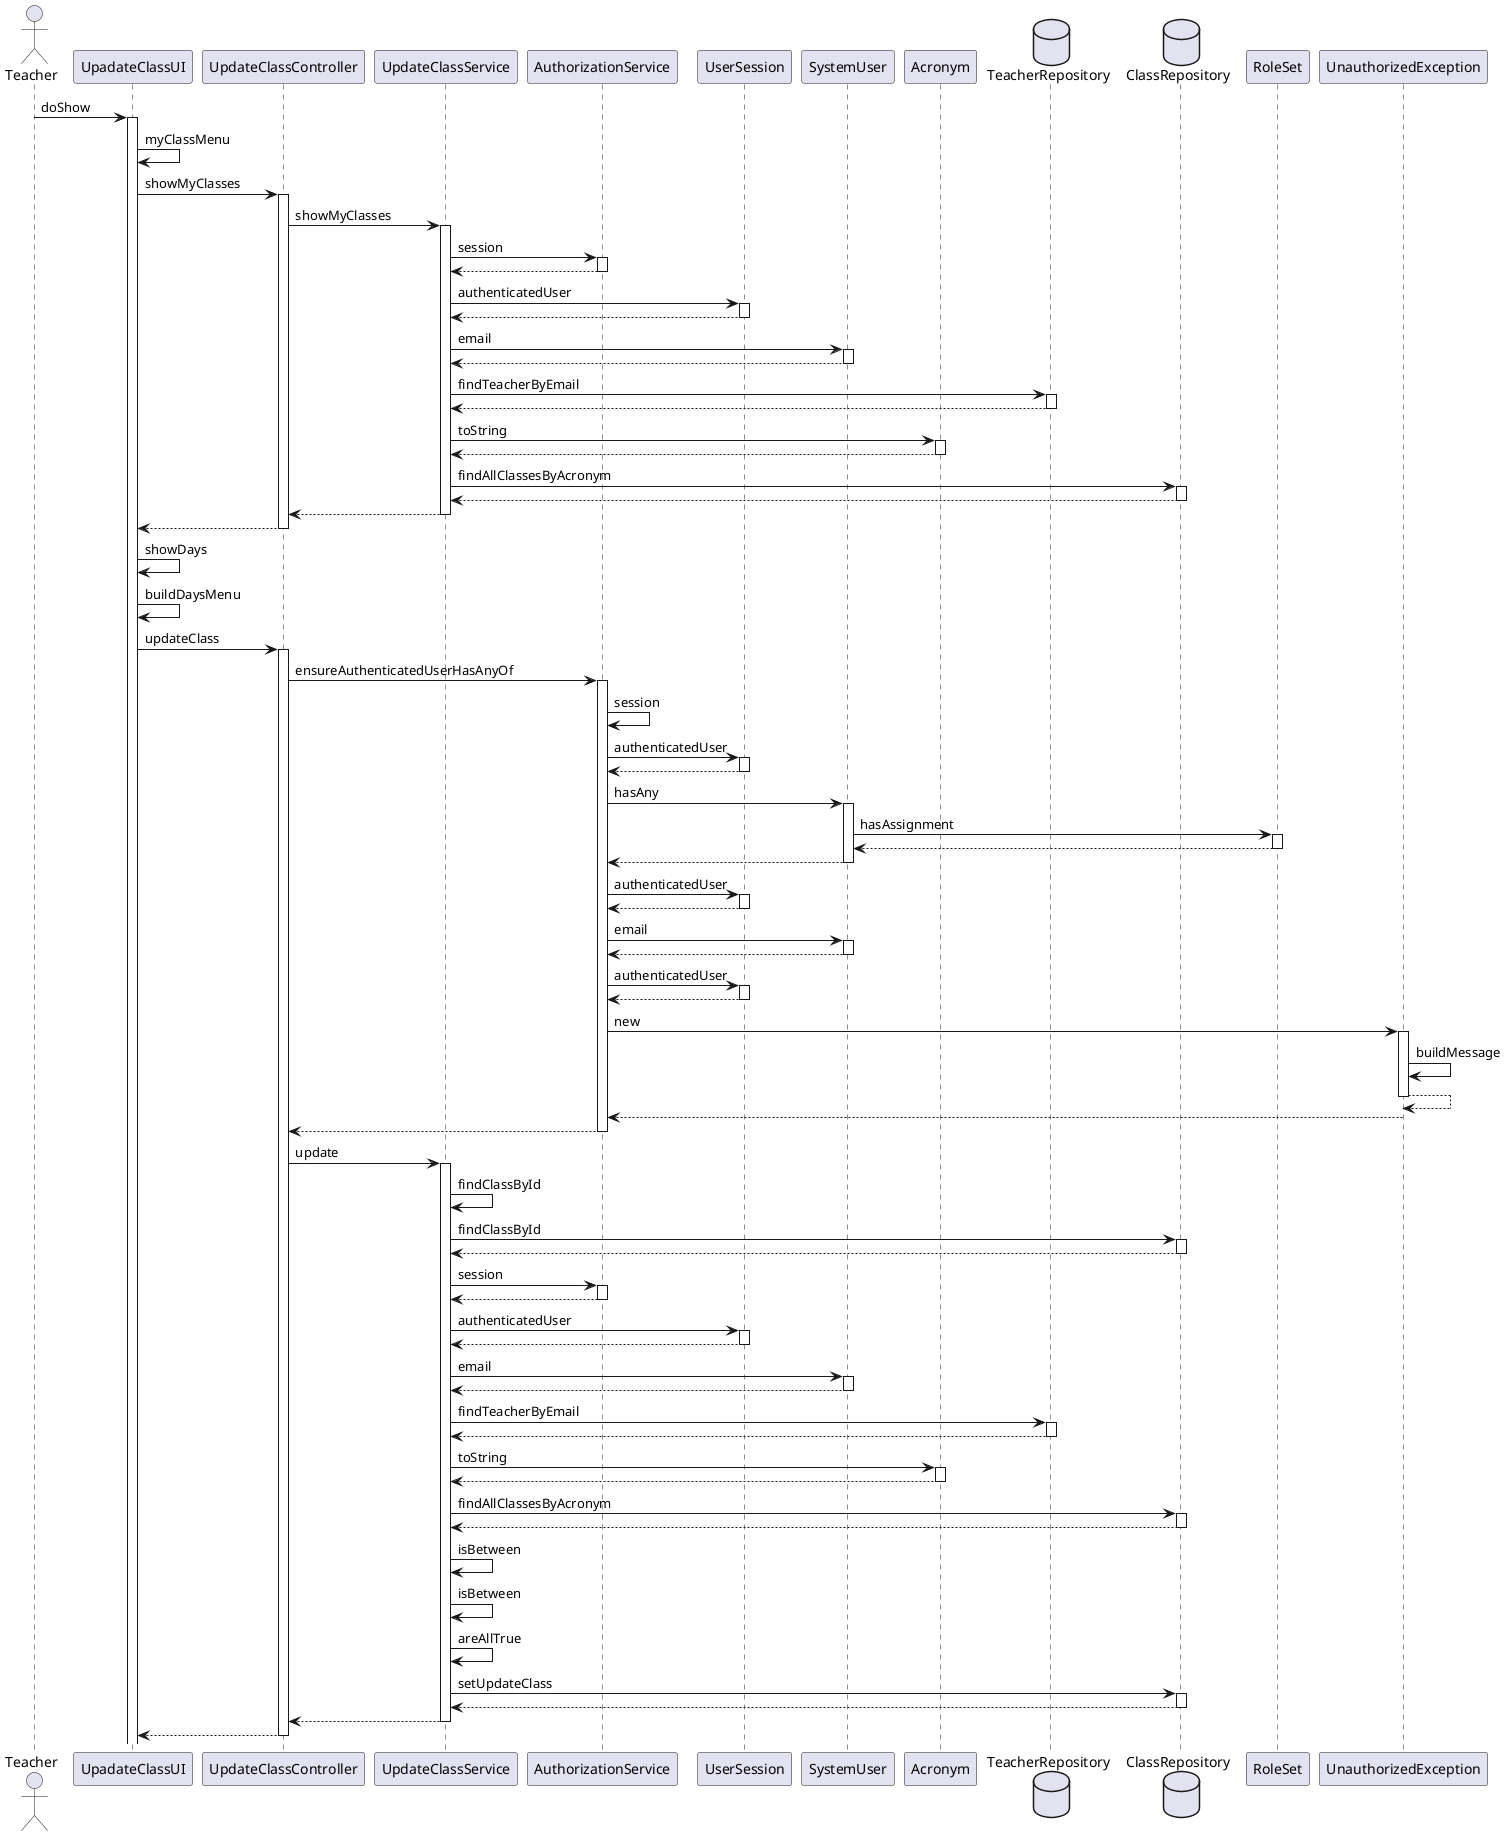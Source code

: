 @startuml
actor Teacher
participant UpadateClassUI
participant UpdateClassController
participant UpdateClassService
participant AuthorizationService
participant UserSession
participant SystemUser
participant Acronym
database "TeacherRepository" as TDB
database "ClassRepository" as CDB


Teacher -> UpadateClassUI : doShow
activate UpadateClassUI
UpadateClassUI -> UpadateClassUI : myClassMenu
UpadateClassUI -> UpdateClassController : showMyClasses
activate UpdateClassController
UpdateClassController -> UpdateClassService : showMyClasses
activate UpdateClassService
UpdateClassService -> AuthorizationService : session
activate AuthorizationService
AuthorizationService --> UpdateClassService
deactivate AuthorizationService
UpdateClassService -> UserSession : authenticatedUser
activate UserSession
UserSession --> UpdateClassService
deactivate UserSession
UpdateClassService -> SystemUser : email
activate SystemUser
SystemUser --> UpdateClassService
deactivate SystemUser
UpdateClassService -> TDB : findTeacherByEmail
activate TDB
TDB --> UpdateClassService
deactivate TDB
UpdateClassService -> Acronym : toString
activate Acronym
Acronym --> UpdateClassService
deactivate Acronym
UpdateClassService -> CDB : findAllClassesByAcronym
activate CDB
CDB --> UpdateClassService
deactivate CDB
UpdateClassService --> UpdateClassController
deactivate UpdateClassService
UpdateClassController --> UpadateClassUI
deactivate UpdateClassController
UpadateClassUI -> UpadateClassUI : showDays
UpadateClassUI -> UpadateClassUI : buildDaysMenu
UpadateClassUI -> UpdateClassController : updateClass
activate UpdateClassController
UpdateClassController -> AuthorizationService : ensureAuthenticatedUserHasAnyOf
activate AuthorizationService
AuthorizationService -> AuthorizationService : session
AuthorizationService -> UserSession : authenticatedUser
activate UserSession
UserSession --> AuthorizationService
deactivate UserSession
AuthorizationService -> SystemUser : hasAny
activate SystemUser
SystemUser -> RoleSet : hasAssignment
activate RoleSet
RoleSet --> SystemUser
deactivate RoleSet
SystemUser --> AuthorizationService
deactivate SystemUser
AuthorizationService -> UserSession : authenticatedUser
activate UserSession
UserSession --> AuthorizationService
deactivate UserSession
AuthorizationService -> SystemUser : email
activate SystemUser
SystemUser --> AuthorizationService
deactivate SystemUser
AuthorizationService -> UserSession : authenticatedUser
activate UserSession
UserSession --> AuthorizationService
deactivate UserSession
AuthorizationService -> UnauthorizedException : new
activate UnauthorizedException
UnauthorizedException -> UnauthorizedException : buildMessage
UnauthorizedException --> UnauthorizedException
deactivate UnauthorizedException
UnauthorizedException --> AuthorizationService
deactivate UnauthorizedException
AuthorizationService --> UpdateClassController
deactivate AuthorizationService
UpdateClassController -> UpdateClassService : update
activate UpdateClassService
UpdateClassService -> UpdateClassService : findClassById
UpdateClassService -> CDB : findClassById
activate CDB
CDB --> UpdateClassService
deactivate CDB
UpdateClassService -> AuthorizationService : session
activate AuthorizationService
AuthorizationService --> UpdateClassService
deactivate AuthorizationService
UpdateClassService -> UserSession : authenticatedUser
activate UserSession
UserSession --> UpdateClassService
deactivate UserSession
UpdateClassService -> SystemUser : email
activate SystemUser
SystemUser --> UpdateClassService
deactivate SystemUser
UpdateClassService -> TDB : findTeacherByEmail
activate TDB
TDB --> UpdateClassService
deactivate TDB
UpdateClassService -> Acronym : toString
activate Acronym
Acronym --> UpdateClassService
deactivate Acronym
UpdateClassService -> CDB : findAllClassesByAcronym
activate CDB
CDB --> UpdateClassService
deactivate CDB
UpdateClassService -> UpdateClassService : isBetween
UpdateClassService -> UpdateClassService : isBetween
UpdateClassService -> UpdateClassService : areAllTrue
UpdateClassService -> CDB : setUpdateClass
activate CDB
CDB --> UpdateClassService
deactivate CDB
UpdateClassService --> UpdateClassController
deactivate UpdateClassService
UpdateClassController --> UpadateClassUI
deactivate UpdateClassController
@enduml
